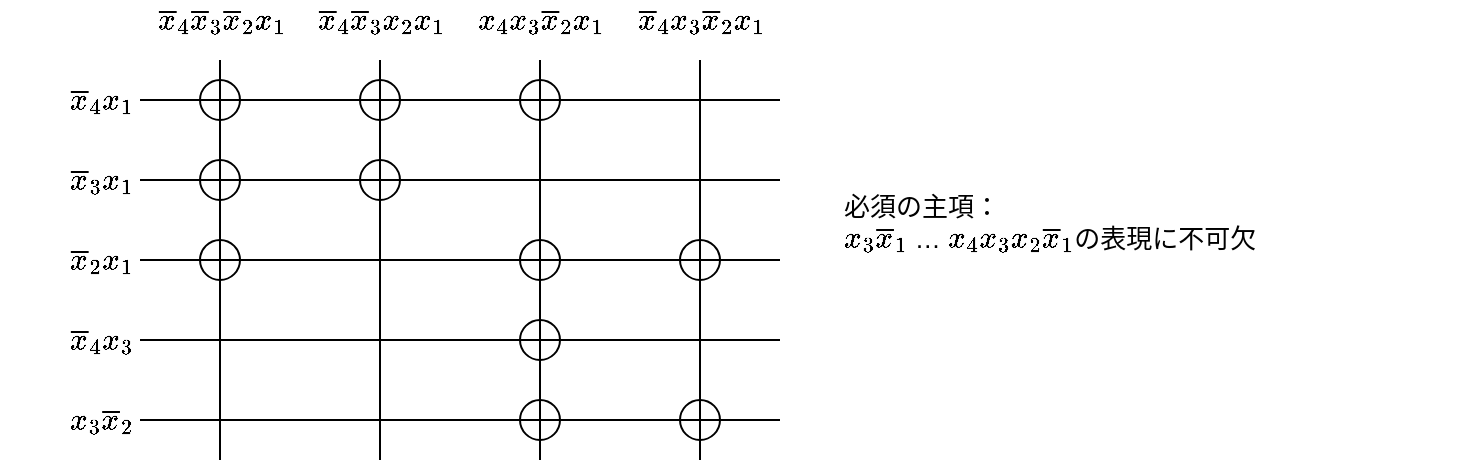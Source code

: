 <mxfile version="11.0.1" type="device"><diagram id="fzvi47QwnuXq7YnAZ_QB" name="Page-1"><mxGraphModel dx="901" dy="540" grid="1" gridSize="10" guides="1" tooltips="1" connect="1" arrows="1" fold="1" page="1" pageScale="1" pageWidth="827" pageHeight="1169" math="1" shadow="0"><root><mxCell id="0"/><mxCell id="1" parent="0"/><mxCell id="c67JN760BmzGGNGk2x9V-44" value="" style="ellipse;whiteSpace=wrap;html=1;aspect=fixed;labelBackgroundColor=none;fontSize=13;fontColor=none;noLabel=1;fillColor=none;" vertex="1" parent="1"><mxGeometry x="110" y="90" width="20" height="20" as="geometry"/></mxCell><mxCell id="c67JN760BmzGGNGk2x9V-1" value="" style="endArrow=none;html=1;fontColor=#000000;" edge="1" parent="1"><mxGeometry width="50" height="50" relative="1" as="geometry"><mxPoint x="120" y="280" as="sourcePoint"/><mxPoint x="120" y="80" as="targetPoint"/></mxGeometry></mxCell><mxCell id="c67JN760BmzGGNGk2x9V-2" value="" style="endArrow=none;html=1;" edge="1" parent="1"><mxGeometry width="50" height="50" relative="1" as="geometry"><mxPoint x="200" y="280" as="sourcePoint"/><mxPoint x="200" y="80" as="targetPoint"/></mxGeometry></mxCell><mxCell id="c67JN760BmzGGNGk2x9V-3" value="" style="endArrow=none;html=1;" edge="1" parent="1"><mxGeometry width="50" height="50" relative="1" as="geometry"><mxPoint x="280" y="280" as="sourcePoint"/><mxPoint x="280" y="80" as="targetPoint"/></mxGeometry></mxCell><mxCell id="c67JN760BmzGGNGk2x9V-4" value="" style="endArrow=none;html=1;" edge="1" parent="1"><mxGeometry width="50" height="50" relative="1" as="geometry"><mxPoint x="360" y="280" as="sourcePoint"/><mxPoint x="360" y="80" as="targetPoint"/></mxGeometry></mxCell><mxCell id="c67JN760BmzGGNGk2x9V-9" value="" style="endArrow=none;html=1;labelBackgroundColor=none;" edge="1" parent="1"><mxGeometry width="50" height="50" relative="1" as="geometry"><mxPoint x="400" y="100" as="sourcePoint"/><mxPoint x="80" y="100" as="targetPoint"/></mxGeometry></mxCell><mxCell id="c67JN760BmzGGNGk2x9V-10" value="" style="endArrow=none;html=1;" edge="1" parent="1"><mxGeometry width="50" height="50" relative="1" as="geometry"><mxPoint x="400" y="140" as="sourcePoint"/><mxPoint x="80" y="140" as="targetPoint"/></mxGeometry></mxCell><mxCell id="c67JN760BmzGGNGk2x9V-11" value="" style="endArrow=none;html=1;" edge="1" parent="1"><mxGeometry width="50" height="50" relative="1" as="geometry"><mxPoint x="400" y="180" as="sourcePoint"/><mxPoint x="80" y="180" as="targetPoint"/></mxGeometry></mxCell><mxCell id="c67JN760BmzGGNGk2x9V-12" value="" style="endArrow=none;html=1;" edge="1" parent="1"><mxGeometry width="50" height="50" relative="1" as="geometry"><mxPoint x="400" y="220" as="sourcePoint"/><mxPoint x="80" y="220" as="targetPoint"/></mxGeometry></mxCell><mxCell id="c67JN760BmzGGNGk2x9V-13" value="" style="endArrow=none;html=1;" edge="1" parent="1"><mxGeometry width="50" height="50" relative="1" as="geometry"><mxPoint x="400" y="260" as="sourcePoint"/><mxPoint x="80" y="260" as="targetPoint"/></mxGeometry></mxCell><mxCell id="c67JN760BmzGGNGk2x9V-17" value="`\bar{x}_4\bar{x}_3\bar{x}_2x_1`" style="text;html=1;resizable=0;autosize=1;align=center;verticalAlign=middle;points=[];fillColor=none;strokeColor=none;rounded=0;fontSize=13;labelBackgroundColor=none;" vertex="1" parent="1"><mxGeometry x="90" y="50" width="60" height="20" as="geometry"/></mxCell><mxCell id="c67JN760BmzGGNGk2x9V-22" value="`\bar{x}_4\bar{x}_3x_2x_1`" style="text;html=1;resizable=0;autosize=1;align=center;verticalAlign=middle;points=[];fillColor=none;strokeColor=none;rounded=0;fontSize=13;labelBackgroundColor=none;" vertex="1" parent="1"><mxGeometry x="170" y="50" width="60" height="20" as="geometry"/></mxCell><mxCell id="c67JN760BmzGGNGk2x9V-24" value="`\bar{x}_4x_3\bar{x}_2x_1`" style="text;html=1;resizable=0;autosize=1;align=center;verticalAlign=middle;points=[];fillColor=none;strokeColor=none;rounded=0;fontSize=13;labelBackgroundColor=none;" vertex="1" parent="1"><mxGeometry x="330" y="50" width="60" height="20" as="geometry"/></mxCell><mxCell id="c67JN760BmzGGNGk2x9V-32" value="`x_4x_3\bar{x}_2x_1`" style="text;html=1;resizable=0;autosize=1;align=center;verticalAlign=middle;points=[];fillColor=none;strokeColor=none;rounded=0;fontSize=13;labelBackgroundColor=none;" vertex="1" parent="1"><mxGeometry x="250" y="50" width="60" height="20" as="geometry"/></mxCell><mxCell id="c67JN760BmzGGNGk2x9V-34" value="`\bar{x}_4x_1`" style="text;html=1;resizable=0;autosize=1;align=center;verticalAlign=middle;points=[];fillColor=none;strokeColor=none;rounded=0;fontSize=13;labelBackgroundColor=none;" vertex="1" parent="1"><mxGeometry x="10" y="90" width="100" height="20" as="geometry"/></mxCell><mxCell id="c67JN760BmzGGNGk2x9V-35" value="`\bar{x}_3x_1`" style="text;html=1;resizable=0;autosize=1;align=center;verticalAlign=middle;points=[];fillColor=none;strokeColor=none;rounded=0;fontSize=13;labelBackgroundColor=none;" vertex="1" parent="1"><mxGeometry x="10" y="130" width="100" height="20" as="geometry"/></mxCell><mxCell id="c67JN760BmzGGNGk2x9V-36" value="`\bar{x}_2x_1`" style="text;html=1;resizable=0;autosize=1;align=center;verticalAlign=middle;points=[];fillColor=none;strokeColor=none;rounded=0;fontSize=13;labelBackgroundColor=none;" vertex="1" parent="1"><mxGeometry x="10" y="170" width="100" height="20" as="geometry"/></mxCell><mxCell id="c67JN760BmzGGNGk2x9V-38" value="`x_3\bar{x}_2`" style="text;html=1;resizable=0;autosize=1;align=center;verticalAlign=middle;points=[];fillColor=none;strokeColor=none;rounded=0;fontSize=13;labelBackgroundColor=none;" vertex="1" parent="1"><mxGeometry x="10" y="250" width="100" height="20" as="geometry"/></mxCell><mxCell id="c67JN760BmzGGNGk2x9V-41" value="`\bar{x}_4x_3`" style="text;html=1;resizable=0;autosize=1;align=center;verticalAlign=middle;points=[];fillColor=none;strokeColor=none;rounded=0;fontSize=13;labelBackgroundColor=none;" vertex="1" parent="1"><mxGeometry x="10" y="210" width="100" height="20" as="geometry"/></mxCell><mxCell id="c67JN760BmzGGNGk2x9V-53" value="" style="ellipse;whiteSpace=wrap;html=1;aspect=fixed;labelBackgroundColor=none;fontSize=13;fontColor=none;noLabel=1;fillColor=none;" vertex="1" parent="1"><mxGeometry x="110" y="130" width="20" height="20" as="geometry"/></mxCell><mxCell id="c67JN760BmzGGNGk2x9V-54" value="" style="ellipse;whiteSpace=wrap;html=1;aspect=fixed;labelBackgroundColor=none;fontSize=13;fontColor=none;noLabel=1;fillColor=none;" vertex="1" parent="1"><mxGeometry x="110" y="170" width="20" height="20" as="geometry"/></mxCell><mxCell id="c67JN760BmzGGNGk2x9V-55" value="" style="ellipse;whiteSpace=wrap;html=1;aspect=fixed;labelBackgroundColor=none;fontSize=13;fontColor=none;noLabel=1;fillColor=none;" vertex="1" parent="1"><mxGeometry x="190" y="90" width="20" height="20" as="geometry"/></mxCell><mxCell id="c67JN760BmzGGNGk2x9V-56" value="" style="ellipse;whiteSpace=wrap;html=1;aspect=fixed;labelBackgroundColor=none;fontSize=13;fontColor=none;noLabel=1;fillColor=none;" vertex="1" parent="1"><mxGeometry x="190" y="130" width="20" height="20" as="geometry"/></mxCell><mxCell id="c67JN760BmzGGNGk2x9V-57" value="" style="ellipse;whiteSpace=wrap;html=1;aspect=fixed;labelBackgroundColor=none;fontSize=13;fontColor=none;noLabel=1;fillColor=none;" vertex="1" parent="1"><mxGeometry x="270" y="210" width="20" height="20" as="geometry"/></mxCell><mxCell id="c67JN760BmzGGNGk2x9V-59" value="" style="ellipse;whiteSpace=wrap;html=1;aspect=fixed;labelBackgroundColor=none;fontSize=13;fontColor=none;noLabel=1;fillColor=none;" vertex="1" parent="1"><mxGeometry x="270" y="250" width="20" height="20" as="geometry"/></mxCell><mxCell id="c67JN760BmzGGNGk2x9V-60" value="" style="ellipse;whiteSpace=wrap;html=1;aspect=fixed;labelBackgroundColor=none;fontSize=13;fontColor=none;noLabel=1;fillColor=none;" vertex="1" parent="1"><mxGeometry x="270" y="170" width="20" height="20" as="geometry"/></mxCell><mxCell id="c67JN760BmzGGNGk2x9V-63" value="" style="ellipse;whiteSpace=wrap;html=1;aspect=fixed;labelBackgroundColor=none;fontSize=13;fontColor=none;noLabel=1;fillColor=none;" vertex="1" parent="1"><mxGeometry x="350" y="170" width="20" height="20" as="geometry"/></mxCell><mxCell id="c67JN760BmzGGNGk2x9V-68" value="" style="ellipse;whiteSpace=wrap;html=1;aspect=fixed;labelBackgroundColor=none;fontSize=13;fontColor=none;noLabel=1;fillColor=none;" vertex="1" parent="1"><mxGeometry x="350" y="250" width="20" height="20" as="geometry"/></mxCell><mxCell id="c67JN760BmzGGNGk2x9V-81" value="" style="ellipse;whiteSpace=wrap;html=1;aspect=fixed;labelBackgroundColor=none;fontSize=13;fontColor=none;noLabel=1;fillColor=none;" vertex="1" parent="1"><mxGeometry x="270" y="90" width="20" height="20" as="geometry"/></mxCell><mxCell id="c67JN760BmzGGNGk2x9V-82" value="必須の主項：&lt;br&gt;`x_3\bar{x}_1` … `x_4x_3x_2\bar{x}_1`の表現に不可欠" style="text;html=1;resizable=0;points=[];autosize=1;align=left;verticalAlign=top;spacingTop=-4;fontSize=13;fontColor=none;" vertex="1" parent="1"><mxGeometry x="430" y="143" width="230" height="30" as="geometry"/></mxCell></root></mxGraphModel></diagram></mxfile>